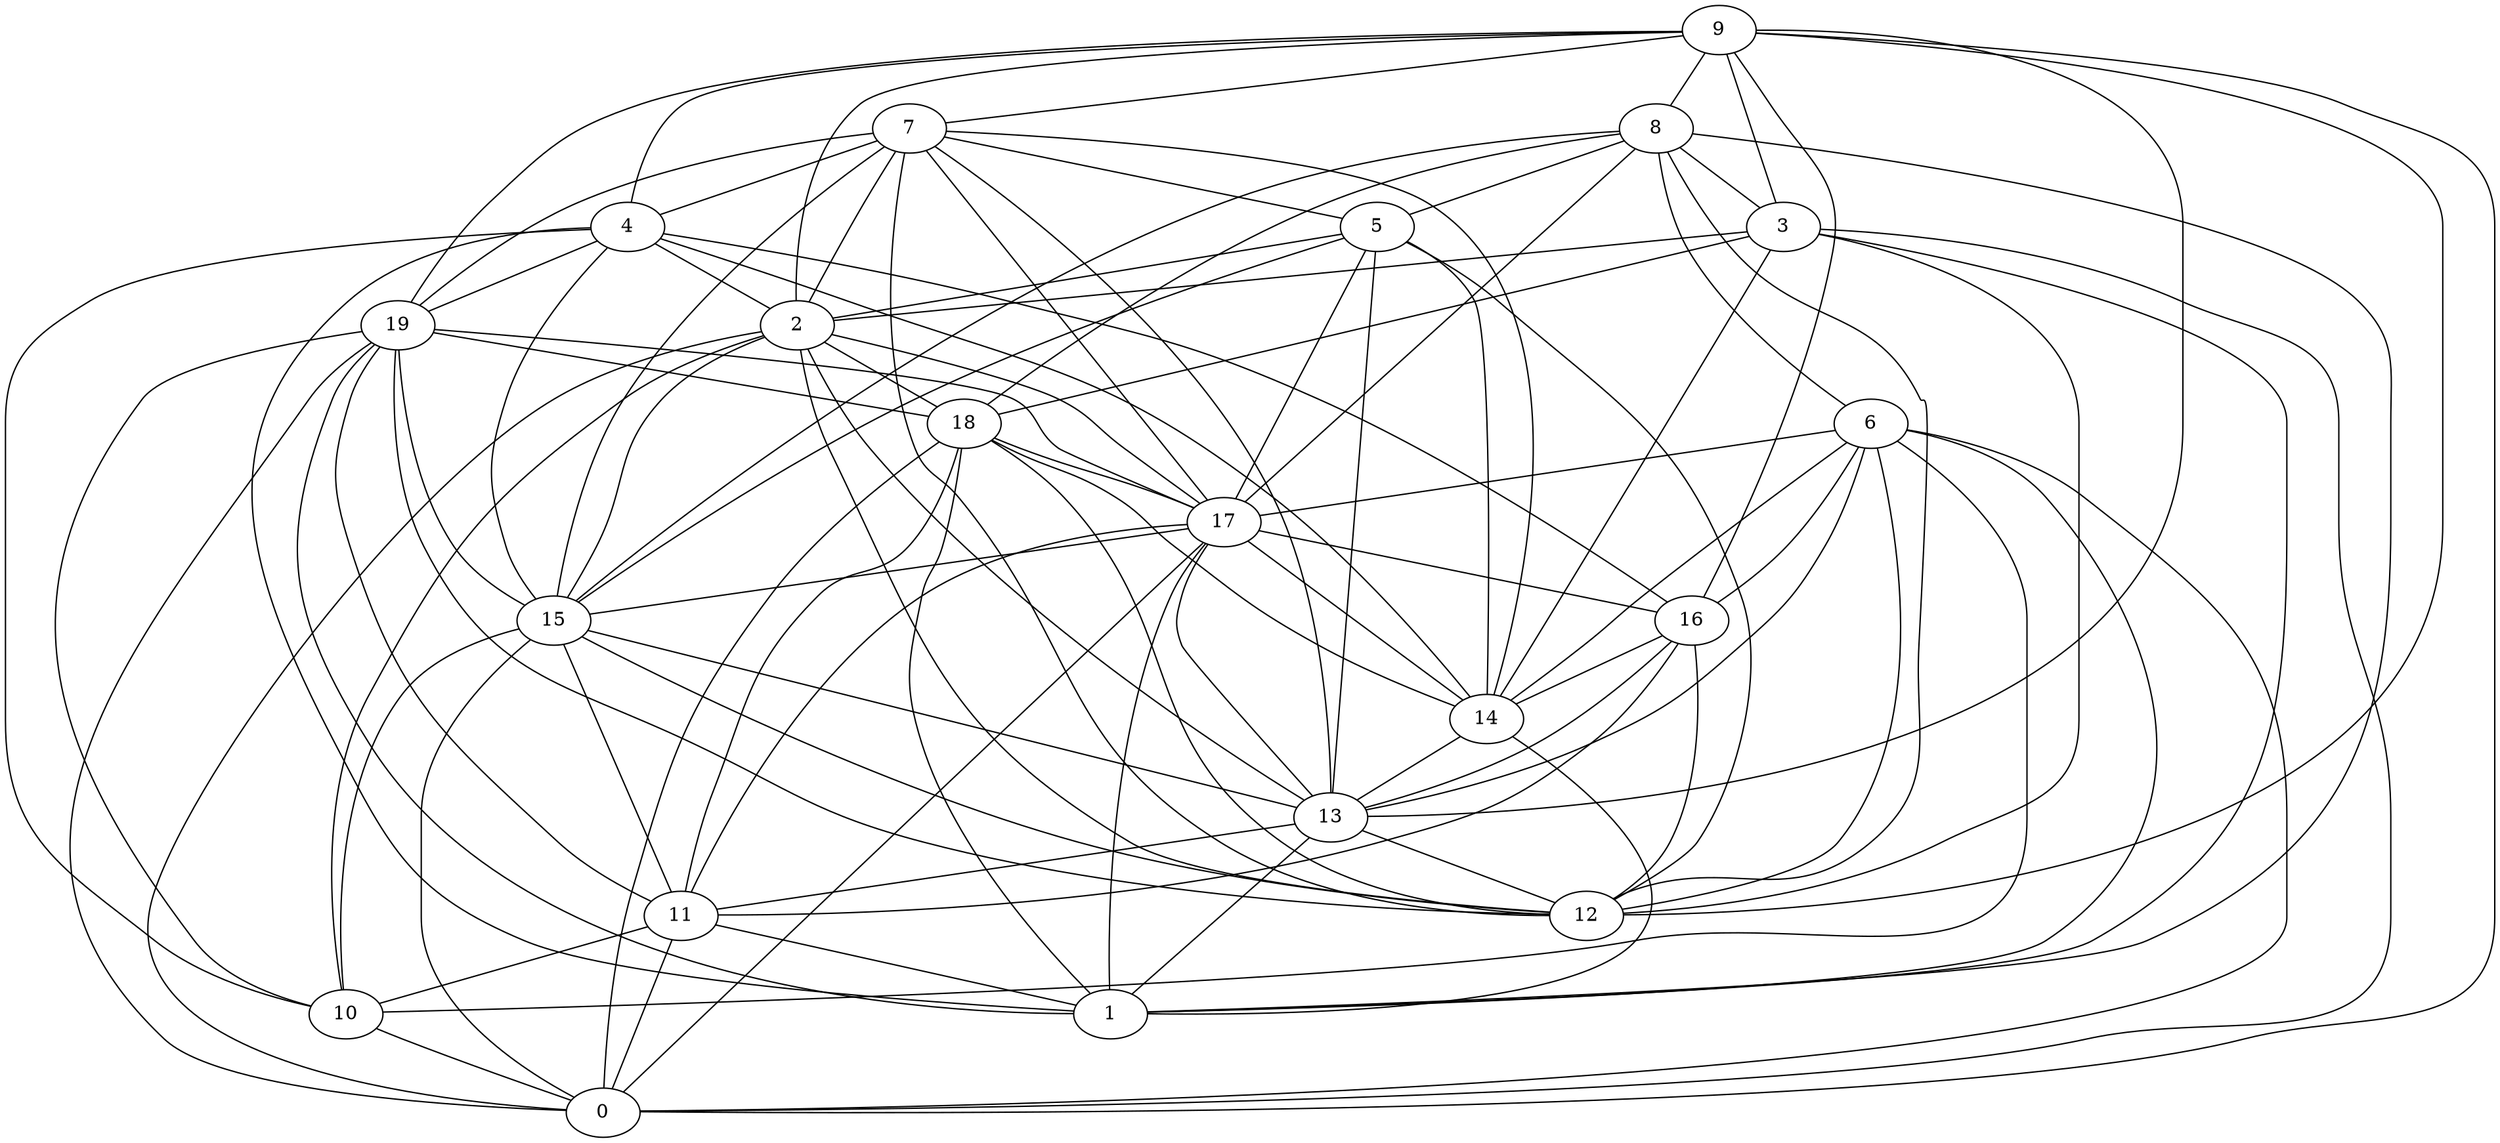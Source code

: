digraph GG_graph {

subgraph G_graph {
edge [color = black]
"4" -> "14" [dir = none]
"4" -> "10" [dir = none]
"4" -> "2" [dir = none]
"4" -> "19" [dir = none]
"2" -> "12" [dir = none]
"2" -> "18" [dir = none]
"2" -> "17" [dir = none]
"2" -> "15" [dir = none]
"2" -> "10" [dir = none]
"14" -> "13" [dir = none]
"14" -> "1" [dir = none]
"11" -> "1" [dir = none]
"18" -> "11" [dir = none]
"18" -> "17" [dir = none]
"18" -> "14" [dir = none]
"5" -> "12" [dir = none]
"5" -> "13" [dir = none]
"5" -> "14" [dir = none]
"5" -> "17" [dir = none]
"5" -> "15" [dir = none]
"16" -> "14" [dir = none]
"16" -> "12" [dir = none]
"16" -> "11" [dir = none]
"16" -> "13" [dir = none]
"3" -> "14" [dir = none]
"8" -> "6" [dir = none]
"8" -> "15" [dir = none]
"8" -> "3" [dir = none]
"8" -> "5" [dir = none]
"9" -> "12" [dir = none]
"9" -> "4" [dir = none]
"9" -> "7" [dir = none]
"9" -> "8" [dir = none]
"9" -> "3" [dir = none]
"7" -> "2" [dir = none]
"7" -> "14" [dir = none]
"7" -> "13" [dir = none]
"7" -> "17" [dir = none]
"7" -> "4" [dir = none]
"7" -> "15" [dir = none]
"17" -> "15" [dir = none]
"17" -> "0" [dir = none]
"17" -> "13" [dir = none]
"17" -> "11" [dir = none]
"13" -> "11" [dir = none]
"13" -> "1" [dir = none]
"13" -> "12" [dir = none]
"15" -> "10" [dir = none]
"15" -> "0" [dir = none]
"6" -> "0" [dir = none]
"6" -> "16" [dir = none]
"6" -> "12" [dir = none]
"6" -> "17" [dir = none]
"6" -> "13" [dir = none]
"19" -> "15" [dir = none]
"19" -> "17" [dir = none]
"19" -> "12" [dir = none]
"7" -> "12" [dir = none]
"19" -> "1" [dir = none]
"11" -> "10" [dir = none]
"4" -> "1" [dir = none]
"8" -> "1" [dir = none]
"9" -> "0" [dir = none]
"7" -> "5" [dir = none]
"5" -> "2" [dir = none]
"6" -> "1" [dir = none]
"6" -> "10" [dir = none]
"8" -> "12" [dir = none]
"17" -> "16" [dir = none]
"15" -> "13" [dir = none]
"9" -> "13" [dir = none]
"2" -> "0" [dir = none]
"19" -> "18" [dir = none]
"17" -> "14" [dir = none]
"18" -> "12" [dir = none]
"19" -> "0" [dir = none]
"8" -> "17" [dir = none]
"8" -> "18" [dir = none]
"10" -> "0" [dir = none]
"3" -> "1" [dir = none]
"3" -> "18" [dir = none]
"11" -> "0" [dir = none]
"4" -> "16" [dir = none]
"9" -> "2" [dir = none]
"7" -> "19" [dir = none]
"3" -> "12" [dir = none]
"3" -> "0" [dir = none]
"2" -> "13" [dir = none]
"9" -> "16" [dir = none]
"17" -> "1" [dir = none]
"3" -> "2" [dir = none]
"18" -> "0" [dir = none]
"18" -> "1" [dir = none]
"9" -> "19" [dir = none]
"6" -> "14" [dir = none]
"15" -> "12" [dir = none]
"15" -> "11" [dir = none]
"19" -> "10" [dir = none]
"19" -> "11" [dir = none]
"4" -> "15" [dir = none]
}

}
